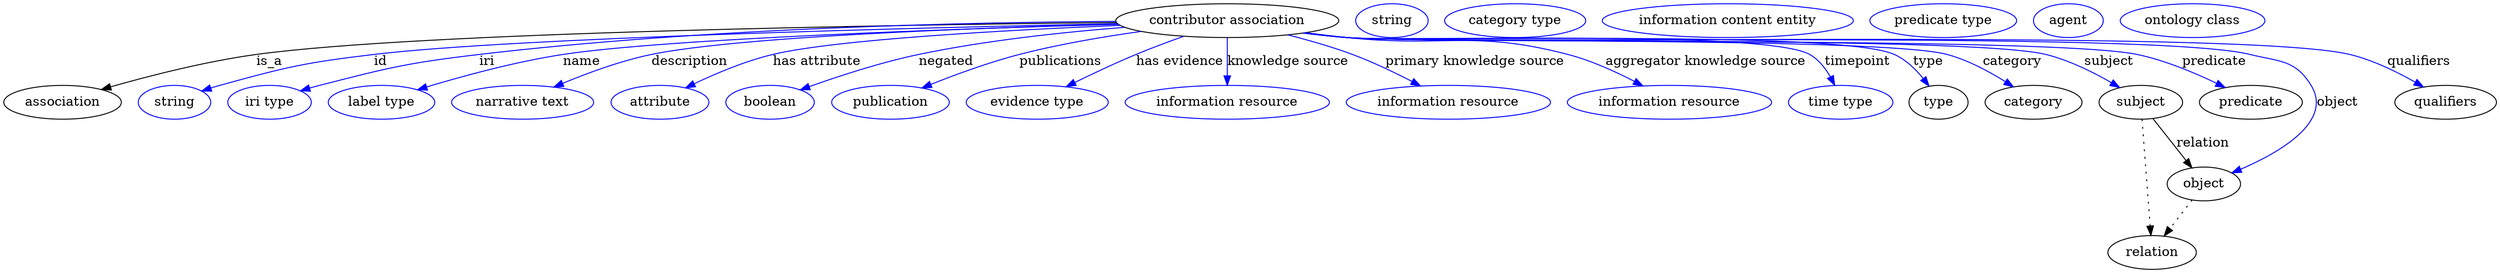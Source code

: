 digraph {
	graph [bb="0,0,2647.3,283"];
	node [label="\N"];
	"contributor association"	[height=0.5,
		label="contributor association",
		pos="1298.4,265",
		width=3.2858];
	association	[height=0.5,
		pos="62.394,178",
		width=1.7332];
	"contributor association" -> association	[label=is_a,
		lp="282.39,221.5",
		pos="e,103.74,191.68 1180.7,263.02 949.03,260.59 441.34,252.67 268.39,229 214.84,221.67 154.92,206.29 113.57,194.51"];
	id	[color=blue,
		height=0.5,
		label=string,
		pos="181.39,178",
		width=1.0652];
	"contributor association" -> id	[color=blue,
		label=id,
		lp="400.39,221.5",
		pos="e,210.37,190.01 1181.8,261.81 972.89,257.51 542.5,246.77 393.39,229 319.57,220.2 301.06,215.79 229.39,196 226.28,195.14 223.08,194.18 \
219.89,193.17",
		style=solid];
	iri	[color=blue,
		height=0.5,
		label="iri type",
		pos="282.39,178",
		width=1.2277];
	"contributor association" -> iri	[color=blue,
		label=iri,
		lp="513.39,221.5",
		pos="e,315.3,190.22 1180.1,264.21 1024.7,263.25 743.69,257.23 505.39,229 428.96,219.95 409.95,215.12 335.39,196 332.02,195.13 328.54,\
194.17 325.05,193.16",
		style=solid];
	name	[color=blue,
		height=0.5,
		label="label type",
		pos="401.39,178",
		width=1.5707];
	"contributor association" -> name	[color=blue,
		label=name,
		lp="614.39,221.5",
		pos="e,439.73,191.4 1182.8,261.11 1013,256.38 704.33,245.79 594.39,229 544.3,221.35 488.37,206.09 449.67,194.44",
		style=solid];
	description	[color=blue,
		height=0.5,
		label="narrative text",
		pos="551.39,178",
		width=2.0943];
	"contributor association" -> description	[color=blue,
		label=description,
		lp="727.89,221.5",
		pos="e,584.4,194.27 1182.2,261.42 1032,257.37 778.68,247.96 687.39,229 655.04,222.28 620.08,209.29 593.7,198.24",
		style=solid];
	"has attribute"	[color=blue,
		height=0.5,
		label=attribute,
		pos="696.39,178",
		width=1.4443];
	"contributor association" -> "has attribute"	[color=blue,
		label="has attribute",
		lp="863.39,221.5",
		pos="e,723.66,193.35 1184.8,259.96 1064.8,254.95 883.78,245.04 816.39,229 787.26,222.07 756.08,208.88 732.81,197.79",
		style=solid];
	negated	[color=blue,
		height=0.5,
		label=boolean,
		pos="813.39,178",
		width=1.2999];
	"contributor association" -> negated	[color=blue,
		label=negated,
		lp="999.39,221.5",
		pos="e,845.36,191.28 1189.3,257.9 1125.1,252.94 1042.5,244.18 970.39,229 930.48,220.61 886.33,206.05 855.04,194.81",
		style=solid];
	publications	[color=blue,
		height=0.5,
		label=publication,
		pos="940.39,178",
		width=1.7332];
	"contributor association" -> publications	[color=blue,
		label=publications,
		lp="1121.4,221.5",
		pos="e,973.88,193.28 1207,253.56 1166.9,247.94 1119.4,239.89 1077.4,229 1045.2,220.66 1010,207.71 983.3,197.08",
		style=solid];
	"has evidence"	[color=blue,
		height=0.5,
		label="evidence type",
		pos="1096.4,178",
		width=2.0943];
	"contributor association" -> "has evidence"	[color=blue,
		label="has evidence",
		lp="1247.9,221.5",
		pos="e,1127.3,194.69 1252.2,248.36 1236,242.61 1217.8,235.83 1201.4,229 1179.6,219.91 1155.8,208.7 1136.4,199.2",
		style=solid];
	"knowledge source"	[color=blue,
		height=0.5,
		label="information resource",
		pos="1298.4,178",
		width=3.015];
	"contributor association" -> "knowledge source"	[color=blue,
		label="knowledge source",
		lp="1362.9,221.5",
		pos="e,1298.4,196.18 1298.4,246.8 1298.4,235.16 1298.4,219.55 1298.4,206.24",
		style=solid];
	"primary knowledge source"	[color=blue,
		height=0.5,
		label="information resource",
		pos="1533.4,178",
		width=3.015];
	"contributor association" -> "primary knowledge source"	[color=blue,
		label="primary knowledge source",
		lp="1561.4,221.5",
		pos="e,1503.7,195.49 1362.8,249.79 1384.8,244.21 1409.5,237.17 1431.4,229 1452.9,220.99 1475.9,209.93 1494.6,200.26",
		style=solid];
	"aggregator knowledge source"	[color=blue,
		height=0.5,
		label="information resource",
		pos="1768.4,178",
		width=3.015];
	"contributor association" -> "aggregator knowledge source"	[color=blue,
		label="aggregator knowledge source",
		lp="1806.9,221.5",
		pos="e,1740.1,195.51 1382,252.22 1396.8,250.33 1412,248.51 1426.4,247 1530.1,236.13 1559.5,255.33 1660.4,229 1685,222.58 1710.9,210.76 \
1731.2,200.23",
		style=solid];
	timepoint	[color=blue,
		height=0.5,
		label="time type",
		pos="1950.4,178",
		width=1.5346];
	"contributor association" -> timepoint	[color=blue,
		label=timepoint,
		lp="1968.4,221.5",
		pos="e,1944,196.1 1380.2,251.95 1395.5,250.03 1411.4,248.27 1426.4,247 1480.8,242.4 1869.8,255.75 1917.4,229 1926.9,223.65 1934.2,214.28 \
1939.4,205.08",
		style=solid];
	type	[height=0.5,
		pos="2054.4,178",
		width=0.86659];
	"contributor association" -> type	[color=blue,
		label=type,
		lp="2043.4,221.5",
		pos="e,2044.3,195.29 1379.9,251.93 1395.3,250 1411.3,248.23 1426.4,247 1490.8,241.74 1948.5,255.55 2007.4,229 2019.6,223.49 2030.2,213.17 \
2038.2,203.33",
		style=solid];
	category	[height=0.5,
		pos="2155.4,178",
		width=1.4263];
	"contributor association" -> category	[color=blue,
		label=category,
		lp="2132.9,221.5",
		pos="e,2134,194.45 1379.9,251.89 1395.3,249.97 1411.3,248.21 1426.4,247 1497,241.33 1995,247.41 2063.4,229 2085.5,223.04 2108.2,210.83 \
2125.4,199.97",
		style=solid];
	subject	[height=0.5,
		pos="2269.4,178",
		width=1.2277];
	"contributor association" -> subject	[color=blue,
		label=subject,
		lp="2235.4,221.5",
		pos="e,2246.8,193.76 1379.5,251.89 1395,249.95 1411.2,248.19 1426.4,247 1508.6,240.56 2088.3,248.76 2168.4,229 2193.2,222.89 2218.9,210.04 \
2238.2,198.89",
		style=solid];
	predicate	[height=0.5,
		pos="2386.4,178",
		width=1.5165];
	"contributor association" -> predicate	[color=blue,
		label=predicate,
		lp="2347.4,221.5",
		pos="e,2359,193.78 1379.5,251.85 1395,249.92 1411.2,248.17 1426.4,247 1519.4,239.85 2174.1,248.13 2265.4,229 2294.9,222.81 2326.4,209.6 \
2349.8,198.31",
		style=solid];
	object	[height=0.5,
		pos="2336.4,91",
		width=1.0832];
	"contributor association" -> object	[color=blue,
		label=object,
		lp="2478.4,178",
		pos="e,2366.2,102.77 1379.5,251.82 1395,249.89 1411.2,248.15 1426.4,247 1532.7,238.97 2282,254.78 2385.4,229 2416.8,221.16 2433.4,223.61 \
2450.4,196 2474,157.55 2417.2,124.69 2375.6,106.7",
		style=solid];
	qualifiers	[height=0.5,
		pos="2593.4,178",
		width=1.4985];
	"contributor association" -> qualifiers	[color=blue,
		label=qualifiers,
		lp="2564.9,221.5",
		pos="e,2569.8,194.3 1379.2,251.84 1394.8,249.89 1411.1,248.14 1426.4,247 1544.4,238.19 2376.3,256.71 2491.4,229 2516.1,223.06 2541.7,\
210.47 2561.1,199.4",
		style=solid];
	association_type	[color=blue,
		height=0.5,
		label=string,
		pos="1473.4,265",
		width=1.0652];
	association_category	[color=blue,
		height=0.5,
		label="category type",
		pos="1604.4,265",
		width=2.0762];
	subject -> object	[label=relation,
		lp="2335.4,134.5",
		pos="e,2323.7,108.05 2282.3,160.61 2292.3,147.95 2306.3,130.24 2317.5,115.98"];
	relation	[height=0.5,
		pos="2281.4,18",
		width=1.2999];
	subject -> relation	[pos="e,2280.1,36.188 2270.7,159.79 2272.8,132.48 2276.8,78.994 2279.3,46.38",
		style=dotted];
	"contributor association_subject"	[color=blue,
		height=0.5,
		label="information content entity",
		pos="1830.4,265",
		width=3.7011];
	"contributor association_predicate"	[color=blue,
		height=0.5,
		label="predicate type",
		pos="2059.4,265",
		width=2.1665];
	object -> relation	[pos="e,2294.2,35.54 2323.9,73.889 2317,64.939 2308.2,53.617 2300.4,43.584",
		style=dotted];
	"contributor association_object"	[color=blue,
		height=0.5,
		label=agent,
		pos="2192.4,265",
		width=1.0291];
	"contributor association_qualifiers"	[color=blue,
		height=0.5,
		label="ontology class",
		pos="2324.4,265",
		width=2.1304];
}
